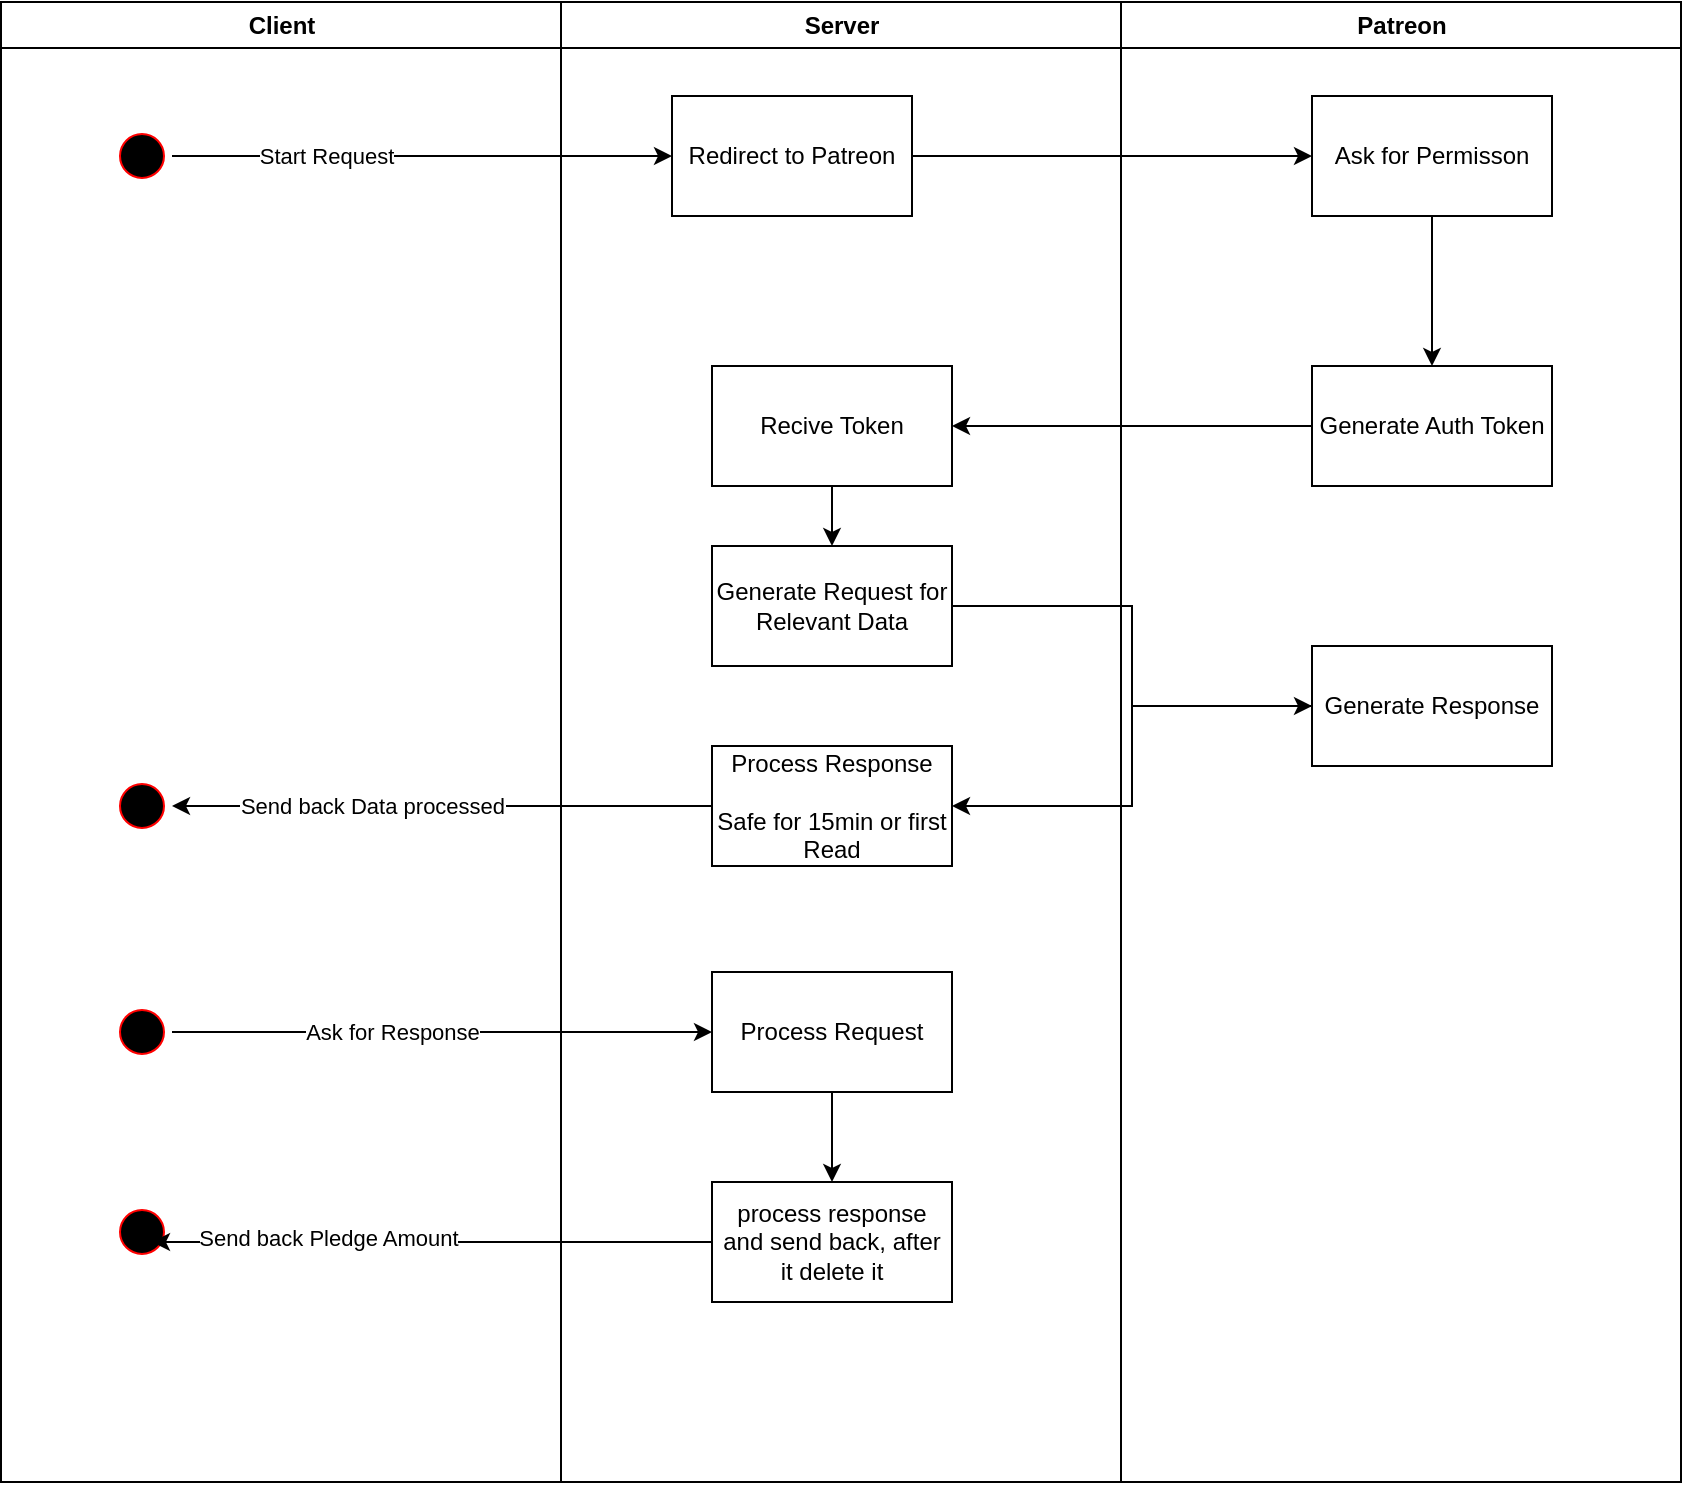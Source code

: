 <mxfile version="22.1.7" type="device">
  <diagram name="Page-1" id="e7e014a7-5840-1c2e-5031-d8a46d1fe8dd">
    <mxGraphModel dx="1434" dy="738" grid="1" gridSize="10" guides="1" tooltips="1" connect="1" arrows="1" fold="1" page="1" pageScale="1" pageWidth="1169" pageHeight="826" background="none" math="0" shadow="0">
      <root>
        <mxCell id="0" />
        <mxCell id="1" parent="0" />
        <mxCell id="2" value="Client" style="swimlane;whiteSpace=wrap" parent="1" vertex="1">
          <mxGeometry x="164.5" y="130" width="280" height="740" as="geometry" />
        </mxCell>
        <mxCell id="5" value="" style="ellipse;shape=startState;fillColor=#000000;strokeColor=#ff0000;" parent="2" vertex="1">
          <mxGeometry x="55.5" y="62" width="30" height="30" as="geometry" />
        </mxCell>
        <mxCell id="LHOaqdgSbBwwKF0457s3-41" value="" style="ellipse;shape=startState;fillColor=#000000;strokeColor=#ff0000;" vertex="1" parent="2">
          <mxGeometry x="55.5" y="387" width="30" height="30" as="geometry" />
        </mxCell>
        <mxCell id="LHOaqdgSbBwwKF0457s3-61" value="" style="ellipse;shape=startState;fillColor=#000000;strokeColor=#ff0000;" vertex="1" parent="2">
          <mxGeometry x="55.5" y="500" width="30" height="30" as="geometry" />
        </mxCell>
        <mxCell id="LHOaqdgSbBwwKF0457s3-68" value="" style="ellipse;shape=startState;fillColor=#000000;strokeColor=#ff0000;" vertex="1" parent="2">
          <mxGeometry x="55.5" y="600" width="30" height="30" as="geometry" />
        </mxCell>
        <mxCell id="LHOaqdgSbBwwKF0457s3-67" style="edgeStyle=orthogonalEdgeStyle;rounded=0;orthogonalLoop=1;jettySize=auto;html=1;entryX=0.5;entryY=1;entryDx=0;entryDy=0;" edge="1" parent="2">
          <mxGeometry relative="1" as="geometry">
            <mxPoint x="75.5" y="620" as="targetPoint" />
            <mxPoint x="360.5" y="610" as="sourcePoint" />
            <Array as="points">
              <mxPoint x="361" y="620" />
            </Array>
          </mxGeometry>
        </mxCell>
        <mxCell id="LHOaqdgSbBwwKF0457s3-69" value="Send back Pledge Amount" style="edgeLabel;html=1;align=center;verticalAlign=middle;resizable=0;points=[];" vertex="1" connectable="0" parent="LHOaqdgSbBwwKF0457s3-67">
          <mxGeometry x="0.403" y="-2" relative="1" as="geometry">
            <mxPoint as="offset" />
          </mxGeometry>
        </mxCell>
        <mxCell id="3" value="Server" style="swimlane;whiteSpace=wrap" parent="1" vertex="1">
          <mxGeometry x="444.5" y="130" width="280" height="740" as="geometry" />
        </mxCell>
        <mxCell id="LHOaqdgSbBwwKF0457s3-44" value="Redirect to Patreon" style="rounded=0;whiteSpace=wrap;html=1;" vertex="1" parent="3">
          <mxGeometry x="55.5" y="47" width="120" height="60" as="geometry" />
        </mxCell>
        <mxCell id="LHOaqdgSbBwwKF0457s3-52" style="edgeStyle=orthogonalEdgeStyle;rounded=0;orthogonalLoop=1;jettySize=auto;html=1;" edge="1" parent="3" source="LHOaqdgSbBwwKF0457s3-50" target="LHOaqdgSbBwwKF0457s3-51">
          <mxGeometry relative="1" as="geometry" />
        </mxCell>
        <mxCell id="LHOaqdgSbBwwKF0457s3-50" value="Recive Token" style="rounded=0;whiteSpace=wrap;html=1;" vertex="1" parent="3">
          <mxGeometry x="75.5" y="182" width="120" height="60" as="geometry" />
        </mxCell>
        <mxCell id="LHOaqdgSbBwwKF0457s3-51" value="Generate Request for Relevant Data" style="rounded=0;whiteSpace=wrap;html=1;" vertex="1" parent="3">
          <mxGeometry x="75.5" y="272" width="120" height="60" as="geometry" />
        </mxCell>
        <mxCell id="LHOaqdgSbBwwKF0457s3-55" value="Process Response&lt;br&gt;&lt;br&gt;Safe for 15min or first Read" style="rounded=0;whiteSpace=wrap;html=1;" vertex="1" parent="3">
          <mxGeometry x="75.5" y="372" width="120" height="60" as="geometry" />
        </mxCell>
        <mxCell id="LHOaqdgSbBwwKF0457s3-66" style="edgeStyle=orthogonalEdgeStyle;rounded=0;orthogonalLoop=1;jettySize=auto;html=1;" edge="1" parent="3" source="LHOaqdgSbBwwKF0457s3-62" target="LHOaqdgSbBwwKF0457s3-65">
          <mxGeometry relative="1" as="geometry" />
        </mxCell>
        <mxCell id="LHOaqdgSbBwwKF0457s3-62" value="Process Request" style="rounded=0;whiteSpace=wrap;html=1;" vertex="1" parent="3">
          <mxGeometry x="75.5" y="485" width="120" height="60" as="geometry" />
        </mxCell>
        <mxCell id="LHOaqdgSbBwwKF0457s3-65" value="process response and send back, after it delete it" style="rounded=0;whiteSpace=wrap;html=1;" vertex="1" parent="3">
          <mxGeometry x="75.5" y="590" width="120" height="60" as="geometry" />
        </mxCell>
        <mxCell id="4" value="Patreon" style="swimlane;whiteSpace=wrap" parent="1" vertex="1">
          <mxGeometry x="724.5" y="130" width="280" height="740" as="geometry" />
        </mxCell>
        <mxCell id="LHOaqdgSbBwwKF0457s3-48" style="edgeStyle=orthogonalEdgeStyle;rounded=0;orthogonalLoop=1;jettySize=auto;html=1;entryX=0.5;entryY=0;entryDx=0;entryDy=0;" edge="1" parent="4" source="LHOaqdgSbBwwKF0457s3-45" target="LHOaqdgSbBwwKF0457s3-47">
          <mxGeometry relative="1" as="geometry" />
        </mxCell>
        <mxCell id="LHOaqdgSbBwwKF0457s3-45" value="Ask for Permisson" style="rounded=0;whiteSpace=wrap;html=1;" vertex="1" parent="4">
          <mxGeometry x="95.5" y="47" width="120" height="60" as="geometry" />
        </mxCell>
        <mxCell id="LHOaqdgSbBwwKF0457s3-49" style="edgeStyle=orthogonalEdgeStyle;rounded=0;orthogonalLoop=1;jettySize=auto;html=1;" edge="1" parent="4" source="LHOaqdgSbBwwKF0457s3-47">
          <mxGeometry relative="1" as="geometry">
            <mxPoint x="-84.5" y="212" as="targetPoint" />
          </mxGeometry>
        </mxCell>
        <mxCell id="LHOaqdgSbBwwKF0457s3-47" value="Generate Auth Token" style="rounded=0;whiteSpace=wrap;html=1;" vertex="1" parent="4">
          <mxGeometry x="95.5" y="182" width="120" height="60" as="geometry" />
        </mxCell>
        <mxCell id="LHOaqdgSbBwwKF0457s3-53" value="Generate Response" style="rounded=0;whiteSpace=wrap;html=1;" vertex="1" parent="4">
          <mxGeometry x="95.5" y="322" width="120" height="60" as="geometry" />
        </mxCell>
        <mxCell id="LHOaqdgSbBwwKF0457s3-42" value="" style="endArrow=classic;html=1;rounded=0;exitX=1;exitY=0.5;exitDx=0;exitDy=0;" edge="1" parent="1" source="5" target="LHOaqdgSbBwwKF0457s3-44">
          <mxGeometry width="50" height="50" relative="1" as="geometry">
            <mxPoint x="560" y="410" as="sourcePoint" />
            <mxPoint x="490" y="210" as="targetPoint" />
          </mxGeometry>
        </mxCell>
        <mxCell id="LHOaqdgSbBwwKF0457s3-43" value="Start Request" style="edgeLabel;html=1;align=center;verticalAlign=middle;resizable=0;points=[];" vertex="1" connectable="0" parent="LHOaqdgSbBwwKF0457s3-42">
          <mxGeometry x="-0.625" relative="1" as="geometry">
            <mxPoint x="30" as="offset" />
          </mxGeometry>
        </mxCell>
        <mxCell id="LHOaqdgSbBwwKF0457s3-46" style="edgeStyle=orthogonalEdgeStyle;rounded=0;orthogonalLoop=1;jettySize=auto;html=1;" edge="1" parent="1" source="LHOaqdgSbBwwKF0457s3-44" target="LHOaqdgSbBwwKF0457s3-45">
          <mxGeometry relative="1" as="geometry" />
        </mxCell>
        <mxCell id="LHOaqdgSbBwwKF0457s3-54" style="edgeStyle=orthogonalEdgeStyle;rounded=0;orthogonalLoop=1;jettySize=auto;html=1;entryX=0;entryY=0.5;entryDx=0;entryDy=0;" edge="1" parent="1" source="LHOaqdgSbBwwKF0457s3-51" target="LHOaqdgSbBwwKF0457s3-53">
          <mxGeometry relative="1" as="geometry" />
        </mxCell>
        <mxCell id="LHOaqdgSbBwwKF0457s3-56" style="edgeStyle=orthogonalEdgeStyle;rounded=0;orthogonalLoop=1;jettySize=auto;html=1;" edge="1" parent="1" source="LHOaqdgSbBwwKF0457s3-53" target="LHOaqdgSbBwwKF0457s3-55">
          <mxGeometry relative="1" as="geometry" />
        </mxCell>
        <mxCell id="LHOaqdgSbBwwKF0457s3-59" style="edgeStyle=orthogonalEdgeStyle;rounded=0;orthogonalLoop=1;jettySize=auto;html=1;entryX=1;entryY=0.5;entryDx=0;entryDy=0;" edge="1" parent="1" source="LHOaqdgSbBwwKF0457s3-55" target="LHOaqdgSbBwwKF0457s3-41">
          <mxGeometry relative="1" as="geometry" />
        </mxCell>
        <mxCell id="LHOaqdgSbBwwKF0457s3-60" value="Send back Data processed" style="edgeLabel;html=1;align=center;verticalAlign=middle;resizable=0;points=[];" vertex="1" connectable="0" parent="LHOaqdgSbBwwKF0457s3-59">
          <mxGeometry x="0.407" y="3" relative="1" as="geometry">
            <mxPoint x="20" y="-3" as="offset" />
          </mxGeometry>
        </mxCell>
        <mxCell id="LHOaqdgSbBwwKF0457s3-63" style="edgeStyle=orthogonalEdgeStyle;rounded=0;orthogonalLoop=1;jettySize=auto;html=1;entryX=0;entryY=0.5;entryDx=0;entryDy=0;" edge="1" parent="1" source="LHOaqdgSbBwwKF0457s3-61" target="LHOaqdgSbBwwKF0457s3-62">
          <mxGeometry relative="1" as="geometry" />
        </mxCell>
        <mxCell id="LHOaqdgSbBwwKF0457s3-64" value="Ask for Response" style="edgeLabel;html=1;align=center;verticalAlign=middle;resizable=0;points=[];" vertex="1" connectable="0" parent="LHOaqdgSbBwwKF0457s3-63">
          <mxGeometry x="-0.185" relative="1" as="geometry">
            <mxPoint as="offset" />
          </mxGeometry>
        </mxCell>
      </root>
    </mxGraphModel>
  </diagram>
</mxfile>
